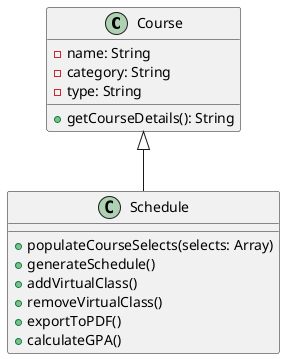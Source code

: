 @startuml

class Course {
    - name: String
    - category: String
    - type: String
    + getCourseDetails(): String
}

class Schedule {
    + populateCourseSelects(selects: Array)
    + generateSchedule()
    + addVirtualClass()
    + removeVirtualClass()
    + exportToPDF()
    + calculateGPA()
}

Course <|-- Schedule

@enduml